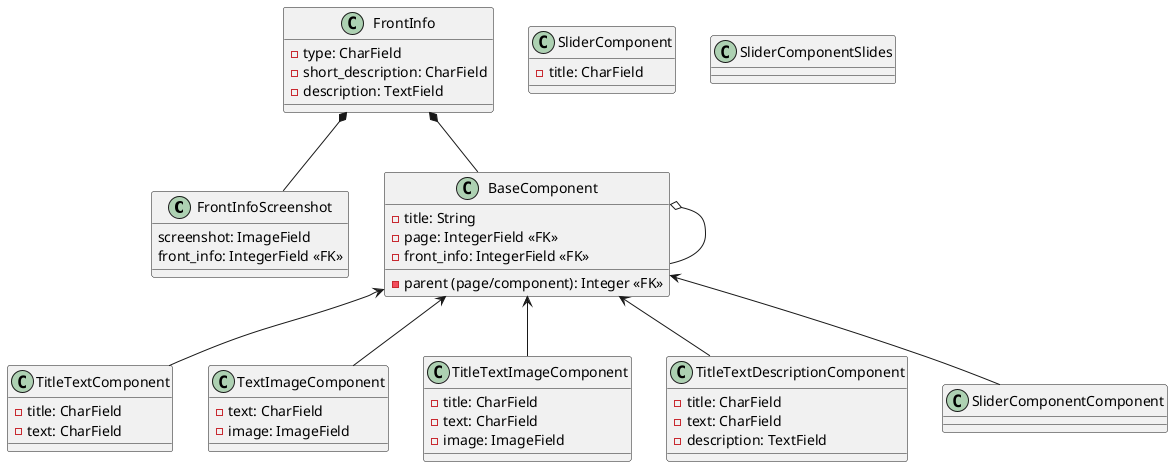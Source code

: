 @startuml
' poll part

class FrontInfoScreenshot {
    screenshot: ImageField
    front_info: IntegerField <<FK>>
}
class FrontInfo {
    -type: CharField
    -short_description: CharField
    -description: TextField
}

class BaseComponent {
    -title: String
    -page: IntegerField <<FK>>
    -front_info: IntegerField <<FK>>
    -parent (page/component): Integer <<FK>>
}

BaseComponent o-- BaseComponent
FrontInfo *-- BaseComponent
FrontInfo *-- FrontInfoScreenshot

class TitleTextComponent {
    -title: CharField
    -text: CharField
}

class TextImageComponent {
    -text: CharField
    -image: ImageField
}

class TitleTextImageComponent {
    -title: CharField
    -text: CharField
    -image: ImageField
}

class TitleTextDescriptionComponent {
    -title: CharField
    -text: CharField
    -description: TextField
}

class SliderComponent {
    -title: CharField
}

class SliderComponentSlides {

}

BaseComponent <-- TitleTextComponent
BaseComponent <-- TextImageComponent
BaseComponent <-- TitleTextImageComponent
BaseComponent <-- TitleTextDescriptionComponent
BaseComponent <-- SliderComponentComponent

@enduml
